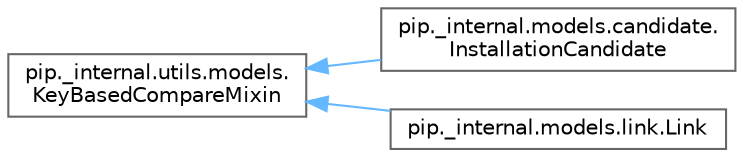 digraph "Graphical Class Hierarchy"
{
 // LATEX_PDF_SIZE
  bgcolor="transparent";
  edge [fontname=Helvetica,fontsize=10,labelfontname=Helvetica,labelfontsize=10];
  node [fontname=Helvetica,fontsize=10,shape=box,height=0.2,width=0.4];
  rankdir="LR";
  Node0 [id="Node000000",label="pip._internal.utils.models.\lKeyBasedCompareMixin",height=0.2,width=0.4,color="grey40", fillcolor="white", style="filled",URL="$classpip_1_1__internal_1_1utils_1_1models_1_1_key_based_compare_mixin.html",tooltip=" "];
  Node0 -> Node1 [id="edge2168_Node000000_Node000001",dir="back",color="steelblue1",style="solid",tooltip=" "];
  Node1 [id="Node000001",label="pip._internal.models.candidate.\lInstallationCandidate",height=0.2,width=0.4,color="grey40", fillcolor="white", style="filled",URL="$classpip_1_1__internal_1_1models_1_1candidate_1_1_installation_candidate.html",tooltip=" "];
  Node0 -> Node2 [id="edge2169_Node000000_Node000002",dir="back",color="steelblue1",style="solid",tooltip=" "];
  Node2 [id="Node000002",label="pip._internal.models.link.Link",height=0.2,width=0.4,color="grey40", fillcolor="white", style="filled",URL="$classpip_1_1__internal_1_1models_1_1link_1_1_link.html",tooltip=" "];
}
